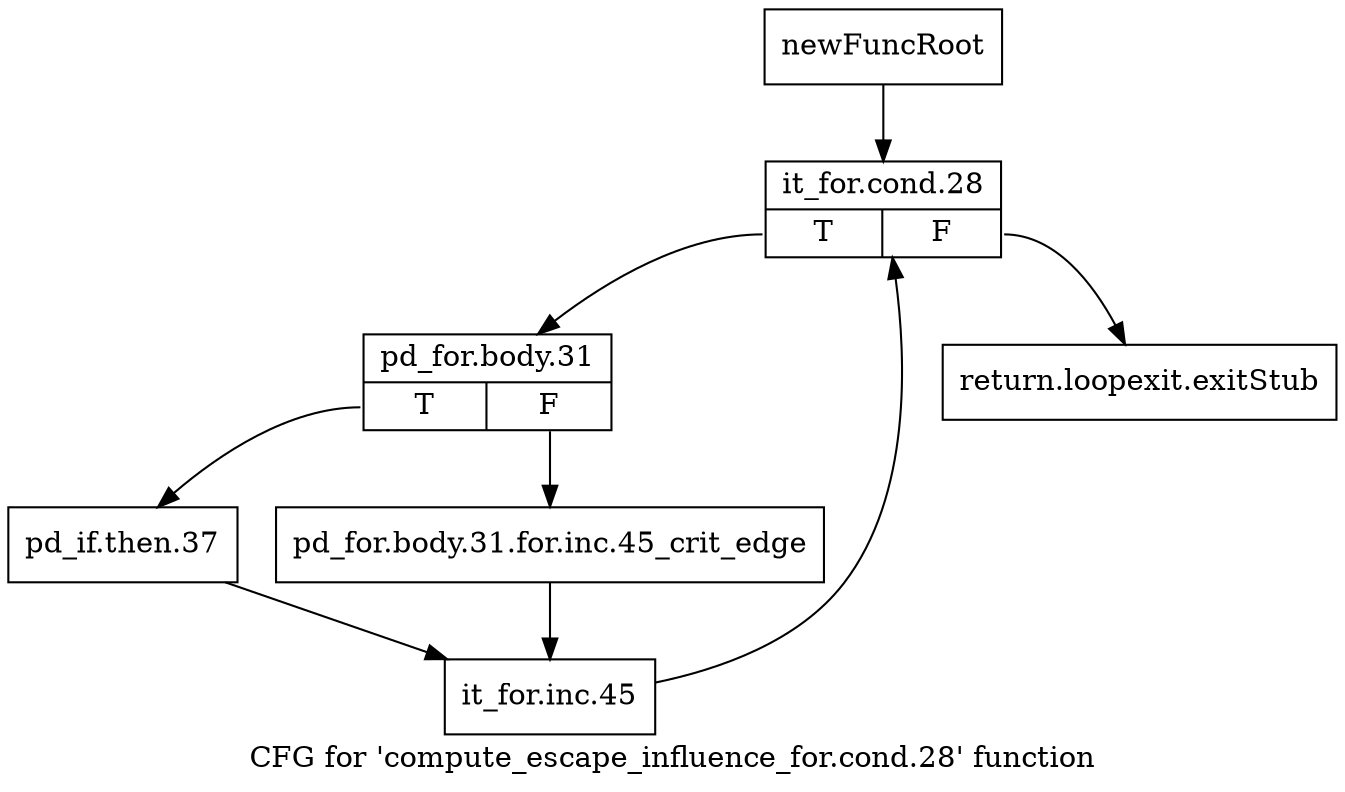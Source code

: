 digraph "CFG for 'compute_escape_influence_for.cond.28' function" {
	label="CFG for 'compute_escape_influence_for.cond.28' function";

	Node0x3ff7a50 [shape=record,label="{newFuncRoot}"];
	Node0x3ff7a50 -> Node0x3ffadf0;
	Node0x3ffada0 [shape=record,label="{return.loopexit.exitStub}"];
	Node0x3ffadf0 [shape=record,label="{it_for.cond.28|{<s0>T|<s1>F}}"];
	Node0x3ffadf0:s0 -> Node0x3ffb2d0;
	Node0x3ffadf0:s1 -> Node0x3ffada0;
	Node0x3ffb2d0 [shape=record,label="{pd_for.body.31|{<s0>T|<s1>F}}"];
	Node0x3ffb2d0:s0 -> Node0x3ffb370;
	Node0x3ffb2d0:s1 -> Node0x3ffb320;
	Node0x3ffb320 [shape=record,label="{pd_for.body.31.for.inc.45_crit_edge}"];
	Node0x3ffb320 -> Node0x3ffb3c0;
	Node0x3ffb370 [shape=record,label="{pd_if.then.37}"];
	Node0x3ffb370 -> Node0x3ffb3c0;
	Node0x3ffb3c0 [shape=record,label="{it_for.inc.45}"];
	Node0x3ffb3c0 -> Node0x3ffadf0;
}
